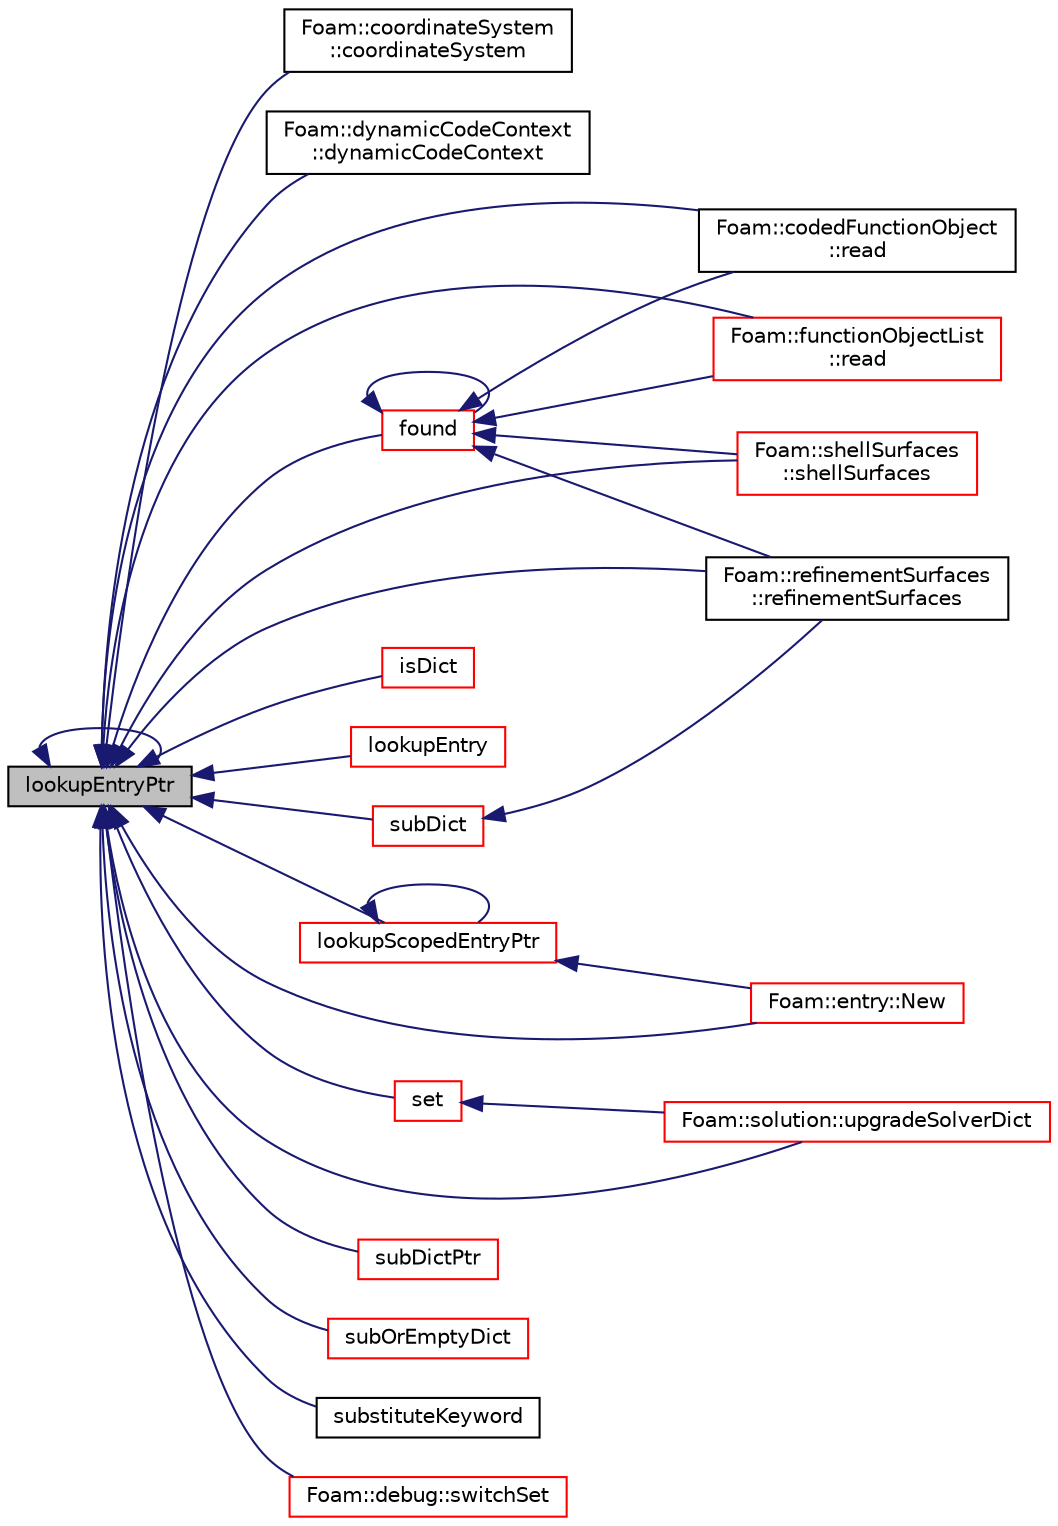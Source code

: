 digraph "lookupEntryPtr"
{
  bgcolor="transparent";
  edge [fontname="Helvetica",fontsize="10",labelfontname="Helvetica",labelfontsize="10"];
  node [fontname="Helvetica",fontsize="10",shape=record];
  rankdir="LR";
  Node8784 [label="lookupEntryPtr",height=0.2,width=0.4,color="black", fillcolor="grey75", style="filled", fontcolor="black"];
  Node8784 -> Node8785 [dir="back",color="midnightblue",fontsize="10",style="solid",fontname="Helvetica"];
  Node8785 [label="Foam::coordinateSystem\l::coordinateSystem",height=0.2,width=0.4,color="black",URL="$a26141.html#a7fde428d3234bd6b457a8592f7e5dc01",tooltip="Construct from dictionary (default name) "];
  Node8784 -> Node8786 [dir="back",color="midnightblue",fontsize="10",style="solid",fontname="Helvetica"];
  Node8786 [label="Foam::dynamicCodeContext\l::dynamicCodeContext",height=0.2,width=0.4,color="black",URL="$a27193.html#aaf616cf1d1395ba4d720994dc0d56732",tooltip="Construct from a dictionary. "];
  Node8784 -> Node8787 [dir="back",color="midnightblue",fontsize="10",style="solid",fontname="Helvetica"];
  Node8787 [label="found",height=0.2,width=0.4,color="red",URL="$a27129.html#adcd3d5d43253006ef145e56b43025d28",tooltip="Search dictionary for given keyword. "];
  Node8787 -> Node8787 [dir="back",color="midnightblue",fontsize="10",style="solid",fontname="Helvetica"];
  Node8787 -> Node9563 [dir="back",color="midnightblue",fontsize="10",style="solid",fontname="Helvetica"];
  Node9563 [label="Foam::codedFunctionObject\l::read",height=0.2,width=0.4,color="black",URL="$a24389.html#afac0600fef97b05534a595ce00b272ed",tooltip="Read and set the function object if its data have changed. "];
  Node8787 -> Node9064 [dir="back",color="midnightblue",fontsize="10",style="solid",fontname="Helvetica"];
  Node9064 [label="Foam::functionObjectList\l::read",height=0.2,width=0.4,color="red",URL="$a27221.html#af816873151ddb0126e98bb2f914d8ed5",tooltip="Read and set the function objects if their data have changed. "];
  Node8787 -> Node9674 [dir="back",color="midnightblue",fontsize="10",style="solid",fontname="Helvetica"];
  Node9674 [label="Foam::refinementSurfaces\l::refinementSurfaces",height=0.2,width=0.4,color="black",URL="$a25881.html#a3eecea7df2307ad6efac0393c421de74",tooltip="Construct from surfaces and dictionary. "];
  Node8787 -> Node9677 [dir="back",color="midnightblue",fontsize="10",style="solid",fontname="Helvetica"];
  Node9677 [label="Foam::shellSurfaces\l::shellSurfaces",height=0.2,width=0.4,color="red",URL="$a25889.html#a2c429cbb881bcc26360946abf9c5f3b9",tooltip="Construct from geometry and dictionary. "];
  Node8784 -> Node10743 [dir="back",color="midnightblue",fontsize="10",style="solid",fontname="Helvetica"];
  Node10743 [label="isDict",height=0.2,width=0.4,color="red",URL="$a27129.html#aa4cc2aee9215f116e05032ce430e102a",tooltip="Check if entry is a sub-dictionary. "];
  Node8784 -> Node9740 [dir="back",color="midnightblue",fontsize="10",style="solid",fontname="Helvetica"];
  Node9740 [label="lookupEntry",height=0.2,width=0.4,color="red",URL="$a27129.html#a89fbd35cd2ce3d28cb51982b3d903201",tooltip="Find and return an entry data stream if present otherwise error. "];
  Node8784 -> Node8784 [dir="back",color="midnightblue",fontsize="10",style="solid",fontname="Helvetica"];
  Node8784 -> Node9443 [dir="back",color="midnightblue",fontsize="10",style="solid",fontname="Helvetica"];
  Node9443 [label="lookupScopedEntryPtr",height=0.2,width=0.4,color="red",URL="$a27129.html#aa0ed8374f3da864708de908037607551",tooltip="Find and return an entry data stream pointer if present. "];
  Node9443 -> Node9443 [dir="back",color="midnightblue",fontsize="10",style="solid",fontname="Helvetica"];
  Node9443 -> Node10257 [dir="back",color="midnightblue",fontsize="10",style="solid",fontname="Helvetica"];
  Node10257 [label="Foam::entry::New",height=0.2,width=0.4,color="red",URL="$a27137.html#a8a226a546ec766d55192e65b55f87715",tooltip="Construct from Istream and insert into dictionary. "];
  Node8784 -> Node10257 [dir="back",color="midnightblue",fontsize="10",style="solid",fontname="Helvetica"];
  Node8784 -> Node9563 [dir="back",color="midnightblue",fontsize="10",style="solid",fontname="Helvetica"];
  Node8784 -> Node9064 [dir="back",color="midnightblue",fontsize="10",style="solid",fontname="Helvetica"];
  Node8784 -> Node9674 [dir="back",color="midnightblue",fontsize="10",style="solid",fontname="Helvetica"];
  Node8784 -> Node10744 [dir="back",color="midnightblue",fontsize="10",style="solid",fontname="Helvetica"];
  Node10744 [label="set",height=0.2,width=0.4,color="red",URL="$a27129.html#a8396ca7a6d20d7aeebc8b1ac9e18460b",tooltip="Assign a new entry, overwrite any existing entry. "];
  Node10744 -> Node10748 [dir="back",color="midnightblue",fontsize="10",style="solid",fontname="Helvetica"];
  Node10748 [label="Foam::solution::upgradeSolverDict",height=0.2,width=0.4,color="red",URL="$a28217.html#aafb35d9c55b4a97e839ab61b4a0c7d52",tooltip="Update from older solver controls syntax. "];
  Node8784 -> Node9677 [dir="back",color="midnightblue",fontsize="10",style="solid",fontname="Helvetica"];
  Node8784 -> Node10752 [dir="back",color="midnightblue",fontsize="10",style="solid",fontname="Helvetica"];
  Node10752 [label="subDict",height=0.2,width=0.4,color="red",URL="$a27129.html#aaa26b5f2da6aff5a6a59af5407f1bf59",tooltip="Find and return a sub-dictionary. "];
  Node10752 -> Node9674 [dir="back",color="midnightblue",fontsize="10",style="solid",fontname="Helvetica"];
  Node8784 -> Node10845 [dir="back",color="midnightblue",fontsize="10",style="solid",fontname="Helvetica"];
  Node10845 [label="subDictPtr",height=0.2,width=0.4,color="red",URL="$a27129.html#adadf3cea84d24fb561892e200c8904e6",tooltip="Find and return a sub-dictionary pointer if present. "];
  Node8784 -> Node10852 [dir="back",color="midnightblue",fontsize="10",style="solid",fontname="Helvetica"];
  Node10852 [label="subOrEmptyDict",height=0.2,width=0.4,color="red",URL="$a27129.html#a48adbbf7920cd4c2687f3f325cb43d33",tooltip="Find and return a sub-dictionary as a copy, or. "];
  Node8784 -> Node10424 [dir="back",color="midnightblue",fontsize="10",style="solid",fontname="Helvetica"];
  Node10424 [label="substituteKeyword",height=0.2,width=0.4,color="black",URL="$a27129.html#a7d3cf723e574a5adaba6b5a7409a39e2",tooltip="Substitute the given keyword prepended by &#39;$&#39; with the. "];
  Node8784 -> Node10854 [dir="back",color="midnightblue",fontsize="10",style="solid",fontname="Helvetica"];
  Node10854 [label="Foam::debug::switchSet",height=0.2,width=0.4,color="red",URL="$a21894.html#a02428a7a9aa138cfe5550361a4f1de83",tooltip="Internal function to lookup a sub-dictionary from controlDict. "];
  Node8784 -> Node10748 [dir="back",color="midnightblue",fontsize="10",style="solid",fontname="Helvetica"];
}
